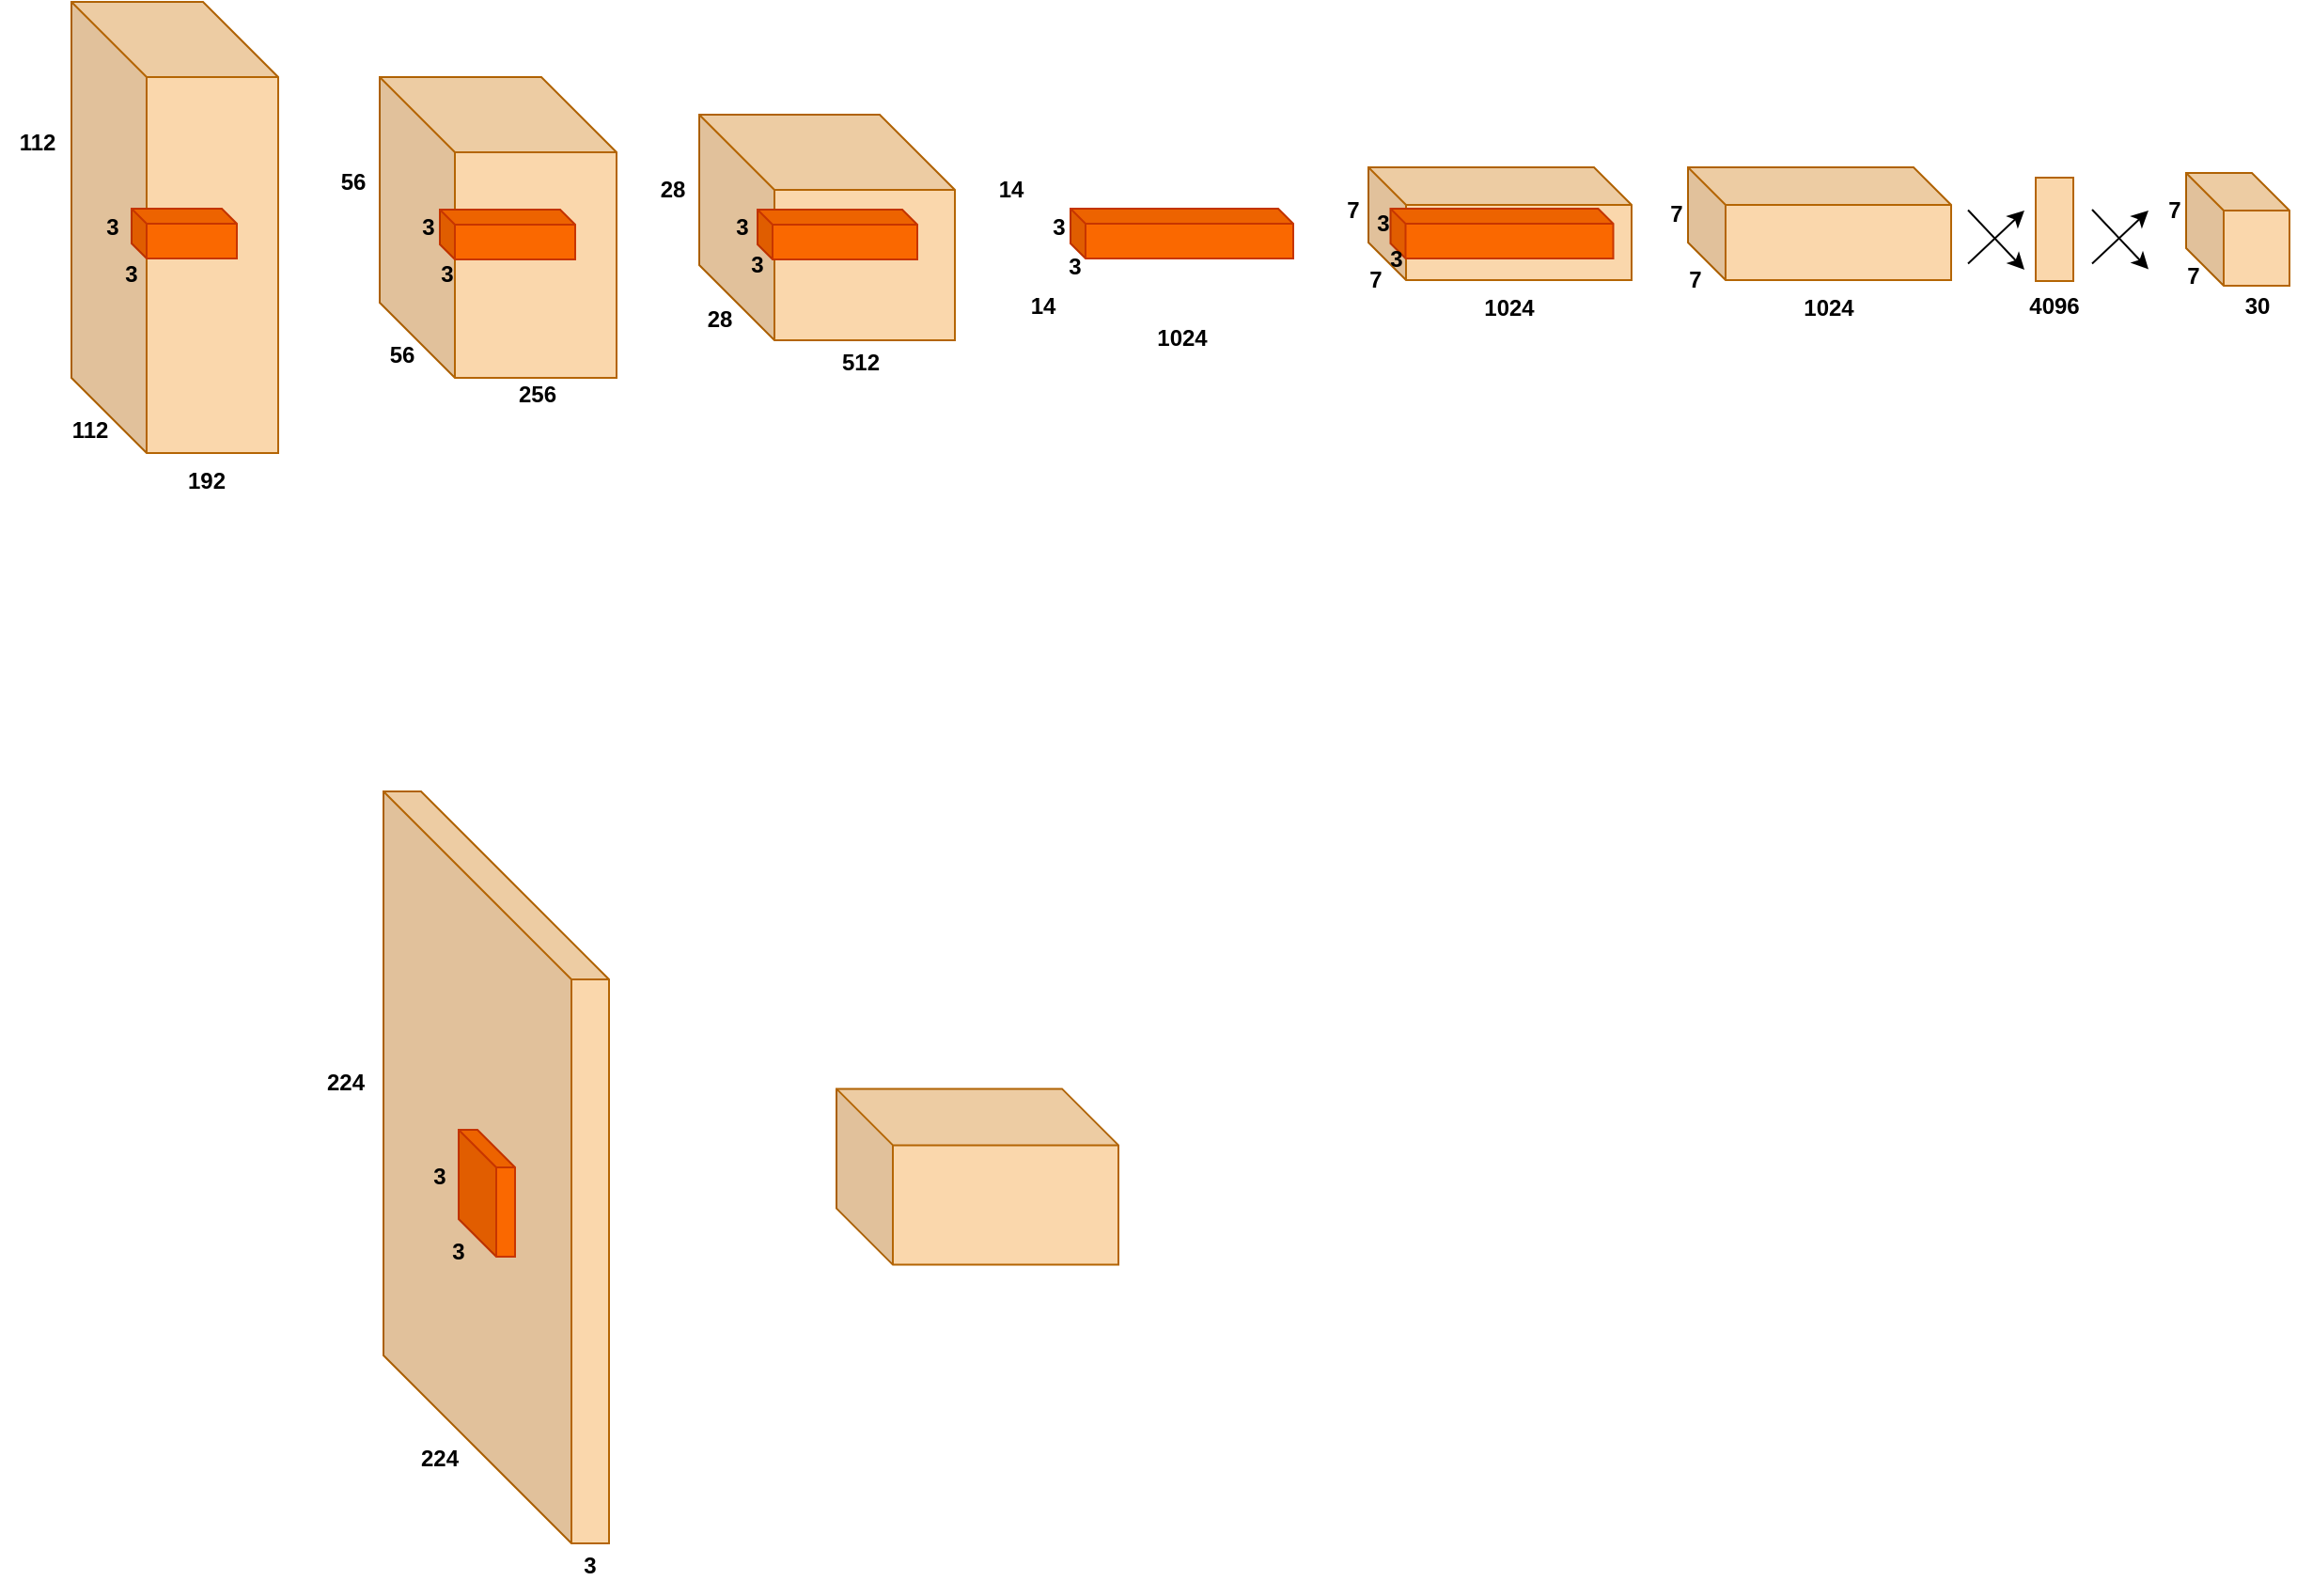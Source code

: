 <mxfile version="21.2.9" type="github">
  <diagram id="zFlVRU_5h1scILDpNqvU" name="Page-1">
    <mxGraphModel dx="1750" dy="977" grid="0" gridSize="10" guides="1" tooltips="1" connect="1" arrows="1" fold="1" page="1" pageScale="1" pageWidth="1654" pageHeight="1169" background="#FFFFFF" math="0" shadow="0">
      <root>
        <mxCell id="0" />
        <mxCell id="1" parent="0" />
        <mxCell id="fAfMOuDEGAaXCi6AJNAk-10" value="" style="shape=cube;whiteSpace=wrap;html=1;boundedLbl=1;backgroundOutline=1;darkOpacity=0.05;darkOpacity2=0.1;size=100;perimeterSpacing=0;strokeColor=#b46504;fillColor=#fad7ac;" parent="1" vertex="1">
          <mxGeometry x="396" y="780" width="120" height="400" as="geometry" />
        </mxCell>
        <mxCell id="fAfMOuDEGAaXCi6AJNAk-14" value="3" style="text;html=1;strokeColor=none;fillColor=none;align=center;verticalAlign=middle;whiteSpace=wrap;rounded=0;fontStyle=1" parent="1" vertex="1">
          <mxGeometry x="486" y="1177" width="40" height="30" as="geometry" />
        </mxCell>
        <mxCell id="fAfMOuDEGAaXCi6AJNAk-15" value="224" style="text;html=1;strokeColor=none;fillColor=none;align=center;verticalAlign=middle;whiteSpace=wrap;rounded=0;fontStyle=1" parent="1" vertex="1">
          <mxGeometry x="406" y="1120" width="40" height="30" as="geometry" />
        </mxCell>
        <mxCell id="fAfMOuDEGAaXCi6AJNAk-16" value="224" style="text;html=1;strokeColor=none;fillColor=none;align=center;verticalAlign=middle;whiteSpace=wrap;rounded=0;fontStyle=1" parent="1" vertex="1">
          <mxGeometry x="356" y="920" width="40" height="30" as="geometry" />
        </mxCell>
        <mxCell id="fAfMOuDEGAaXCi6AJNAk-18" value="3" style="text;html=1;strokeColor=none;fillColor=none;align=center;verticalAlign=middle;whiteSpace=wrap;rounded=0;fontStyle=1" parent="1" vertex="1">
          <mxGeometry x="416" y="1010" width="40" height="30" as="geometry" />
        </mxCell>
        <mxCell id="fAfMOuDEGAaXCi6AJNAk-19" value="3" style="text;html=1;strokeColor=none;fillColor=none;align=center;verticalAlign=middle;whiteSpace=wrap;rounded=0;fontStyle=1" parent="1" vertex="1">
          <mxGeometry x="406" y="970" width="40" height="30" as="geometry" />
        </mxCell>
        <mxCell id="fAfMOuDEGAaXCi6AJNAk-21" value="" style="shape=cube;whiteSpace=wrap;html=1;boundedLbl=1;backgroundOutline=1;darkOpacity=0.05;darkOpacity2=0.1;strokeColor=#b46504;fillColor=#fad7ac;size=40;" parent="1" vertex="1">
          <mxGeometry x="230" y="360" width="110" height="240" as="geometry" />
        </mxCell>
        <mxCell id="fAfMOuDEGAaXCi6AJNAk-23" value="" style="shape=cube;whiteSpace=wrap;html=1;boundedLbl=1;backgroundOutline=1;darkOpacity=0.05;darkOpacity2=0.1;strokeColor=#C73500;fillColor=#fa6800;fontColor=#000000;size=8;" parent="1" vertex="1">
          <mxGeometry x="262" y="470" width="56" height="26.5" as="geometry" />
        </mxCell>
        <mxCell id="fAfMOuDEGAaXCi6AJNAk-24" value="3" style="text;html=1;strokeColor=none;fillColor=none;align=center;verticalAlign=middle;whiteSpace=wrap;rounded=0;fontStyle=1" parent="1" vertex="1">
          <mxGeometry x="242" y="489.5" width="40" height="30" as="geometry" />
        </mxCell>
        <mxCell id="fAfMOuDEGAaXCi6AJNAk-25" value="3" style="text;html=1;strokeColor=none;fillColor=none;align=center;verticalAlign=middle;whiteSpace=wrap;rounded=0;fontStyle=1" parent="1" vertex="1">
          <mxGeometry x="232" y="464.5" width="40" height="30" as="geometry" />
        </mxCell>
        <mxCell id="fAfMOuDEGAaXCi6AJNAk-26" value="112" style="text;html=1;strokeColor=none;fillColor=none;align=center;verticalAlign=middle;whiteSpace=wrap;rounded=0;fontStyle=1" parent="1" vertex="1">
          <mxGeometry x="192" y="420" width="40" height="30" as="geometry" />
        </mxCell>
        <mxCell id="fAfMOuDEGAaXCi6AJNAk-27" value="112" style="text;html=1;strokeColor=none;fillColor=none;align=center;verticalAlign=middle;whiteSpace=wrap;rounded=0;fontStyle=1" parent="1" vertex="1">
          <mxGeometry x="220" y="573" width="40" height="30" as="geometry" />
        </mxCell>
        <mxCell id="fAfMOuDEGAaXCi6AJNAk-28" value="192" style="text;html=1;strokeColor=none;fillColor=none;align=center;verticalAlign=middle;whiteSpace=wrap;rounded=0;fontStyle=1" parent="1" vertex="1">
          <mxGeometry x="282" y="600" width="40" height="30" as="geometry" />
        </mxCell>
        <mxCell id="fAfMOuDEGAaXCi6AJNAk-29" value="" style="shape=cube;whiteSpace=wrap;html=1;boundedLbl=1;backgroundOutline=1;darkOpacity=0.05;darkOpacity2=0.1;strokeColor=#b46504;fillColor=#fad7ac;size=40;" parent="1" vertex="1">
          <mxGeometry x="394" y="400" width="126" height="160" as="geometry" />
        </mxCell>
        <mxCell id="fAfMOuDEGAaXCi6AJNAk-31" value="" style="shape=cube;whiteSpace=wrap;html=1;boundedLbl=1;backgroundOutline=1;darkOpacity=0.05;darkOpacity2=0.1;strokeColor=#C73500;fillColor=#fa6800;fontColor=#000000;" parent="1" vertex="1">
          <mxGeometry x="436" y="960" width="30" height="67.5" as="geometry" />
        </mxCell>
        <mxCell id="fAfMOuDEGAaXCi6AJNAk-33" value="56" style="text;html=1;strokeColor=none;fillColor=none;align=center;verticalAlign=middle;whiteSpace=wrap;rounded=0;fontStyle=1" parent="1" vertex="1">
          <mxGeometry x="360" y="440.5" width="40" height="30" as="geometry" />
        </mxCell>
        <mxCell id="fAfMOuDEGAaXCi6AJNAk-34" value="56" style="text;html=1;strokeColor=none;fillColor=none;align=center;verticalAlign=middle;whiteSpace=wrap;rounded=0;fontStyle=1" parent="1" vertex="1">
          <mxGeometry x="386" y="540" width="40" height="15" as="geometry" />
        </mxCell>
        <mxCell id="fAfMOuDEGAaXCi6AJNAk-35" value="" style="shape=cube;whiteSpace=wrap;html=1;boundedLbl=1;backgroundOutline=1;darkOpacity=0.05;darkOpacity2=0.1;strokeColor=#C73500;fillColor=#fa6800;fontColor=#000000;size=8;" parent="1" vertex="1">
          <mxGeometry x="426" y="470.5" width="72" height="26.5" as="geometry" />
        </mxCell>
        <mxCell id="fAfMOuDEGAaXCi6AJNAk-36" value="3" style="text;html=1;strokeColor=none;fillColor=none;align=center;verticalAlign=middle;whiteSpace=wrap;rounded=0;fontStyle=1" parent="1" vertex="1">
          <mxGeometry x="410" y="490" width="40" height="30" as="geometry" />
        </mxCell>
        <mxCell id="fAfMOuDEGAaXCi6AJNAk-37" value="3" style="text;html=1;strokeColor=none;fillColor=none;align=center;verticalAlign=middle;whiteSpace=wrap;rounded=0;fontStyle=1" parent="1" vertex="1">
          <mxGeometry x="400" y="465" width="40" height="30" as="geometry" />
        </mxCell>
        <mxCell id="fAfMOuDEGAaXCi6AJNAk-38" value="" style="shape=cube;whiteSpace=wrap;html=1;boundedLbl=1;backgroundOutline=1;darkOpacity=0.05;darkOpacity2=0.1;strokeColor=#b46504;fillColor=#fad7ac;size=40;" parent="1" vertex="1">
          <mxGeometry x="564" y="420" width="136" height="120" as="geometry" />
        </mxCell>
        <mxCell id="fAfMOuDEGAaXCi6AJNAk-39" value="256" style="text;html=1;strokeColor=none;fillColor=none;align=center;verticalAlign=middle;whiteSpace=wrap;rounded=0;fontStyle=1" parent="1" vertex="1">
          <mxGeometry x="458" y="554" width="40" height="30" as="geometry" />
        </mxCell>
        <mxCell id="fAfMOuDEGAaXCi6AJNAk-40" value="512" style="text;html=1;strokeColor=none;fillColor=none;align=center;verticalAlign=middle;whiteSpace=wrap;rounded=0;fontStyle=1" parent="1" vertex="1">
          <mxGeometry x="630" y="536.5" width="40" height="30" as="geometry" />
        </mxCell>
        <mxCell id="fAfMOuDEGAaXCi6AJNAk-41" value="" style="shape=cube;whiteSpace=wrap;html=1;boundedLbl=1;backgroundOutline=1;darkOpacity=0.05;darkOpacity2=0.1;strokeColor=#C73500;fillColor=#fa6800;fontColor=#000000;size=8;" parent="1" vertex="1">
          <mxGeometry x="595" y="470.5" width="85" height="26.5" as="geometry" />
        </mxCell>
        <mxCell id="fAfMOuDEGAaXCi6AJNAk-42" value="3" style="text;html=1;strokeColor=none;fillColor=none;align=center;verticalAlign=middle;whiteSpace=wrap;rounded=0;fontStyle=1" parent="1" vertex="1">
          <mxGeometry x="575" y="485" width="40" height="30" as="geometry" />
        </mxCell>
        <mxCell id="fAfMOuDEGAaXCi6AJNAk-43" value="3" style="text;html=1;strokeColor=none;fillColor=none;align=center;verticalAlign=middle;whiteSpace=wrap;rounded=0;fontStyle=1" parent="1" vertex="1">
          <mxGeometry x="567" y="465" width="40" height="30" as="geometry" />
        </mxCell>
        <mxCell id="fAfMOuDEGAaXCi6AJNAk-47" value="28" style="text;html=1;strokeColor=none;fillColor=none;align=center;verticalAlign=middle;whiteSpace=wrap;rounded=0;fontStyle=1" parent="1" vertex="1">
          <mxGeometry x="530" y="445" width="40" height="30" as="geometry" />
        </mxCell>
        <mxCell id="fAfMOuDEGAaXCi6AJNAk-49" value="28" style="text;html=1;strokeColor=none;fillColor=none;align=center;verticalAlign=middle;whiteSpace=wrap;rounded=0;fontStyle=1" parent="1" vertex="1">
          <mxGeometry x="555" y="514" width="40" height="30" as="geometry" />
        </mxCell>
        <mxCell id="fAfMOuDEGAaXCi6AJNAk-51" value="" style="shape=cube;whiteSpace=wrap;html=1;boundedLbl=1;backgroundOutline=1;darkOpacity=0.05;darkOpacity2=0.1;strokeColor=#b46504;fillColor=#fad7ac;size=30;" parent="1" vertex="1">
          <mxGeometry x="637" y="938.19" width="150" height="93.62" as="geometry" />
        </mxCell>
        <mxCell id="fAfMOuDEGAaXCi6AJNAk-52" value="1024" style="text;html=1;strokeColor=none;fillColor=none;align=center;verticalAlign=middle;whiteSpace=wrap;rounded=0;fontStyle=1" parent="1" vertex="1">
          <mxGeometry x="800.75" y="524" width="40" height="30" as="geometry" />
        </mxCell>
        <mxCell id="fAfMOuDEGAaXCi6AJNAk-53" value="14" style="text;html=1;strokeColor=none;fillColor=none;align=center;verticalAlign=middle;whiteSpace=wrap;rounded=0;fontStyle=1" parent="1" vertex="1">
          <mxGeometry x="710" y="445" width="40" height="30" as="geometry" />
        </mxCell>
        <mxCell id="fAfMOuDEGAaXCi6AJNAk-54" value="14" style="text;html=1;strokeColor=none;fillColor=none;align=center;verticalAlign=middle;whiteSpace=wrap;rounded=0;fontStyle=1" parent="1" vertex="1">
          <mxGeometry x="727" y="506.5" width="40" height="30" as="geometry" />
        </mxCell>
        <mxCell id="fAfMOuDEGAaXCi6AJNAk-55" value="" style="shape=cube;whiteSpace=wrap;html=1;boundedLbl=1;backgroundOutline=1;darkOpacity=0.05;darkOpacity2=0.1;strokeColor=#C73500;fillColor=#fa6800;fontColor=#000000;size=8;" parent="1" vertex="1">
          <mxGeometry x="761.5" y="470" width="118.5" height="26.5" as="geometry" />
        </mxCell>
        <mxCell id="fAfMOuDEGAaXCi6AJNAk-56" value="3" style="text;html=1;strokeColor=none;fillColor=none;align=center;verticalAlign=middle;whiteSpace=wrap;rounded=0;fontStyle=1" parent="1" vertex="1">
          <mxGeometry x="744" y="486" width="40" height="30" as="geometry" />
        </mxCell>
        <mxCell id="fAfMOuDEGAaXCi6AJNAk-57" value="3" style="text;html=1;strokeColor=none;fillColor=none;align=center;verticalAlign=middle;whiteSpace=wrap;rounded=0;fontStyle=1" parent="1" vertex="1">
          <mxGeometry x="740" y="465" width="31" height="30" as="geometry" />
        </mxCell>
        <mxCell id="fAfMOuDEGAaXCi6AJNAk-59" value="" style="shape=cube;whiteSpace=wrap;html=1;boundedLbl=1;backgroundOutline=1;darkOpacity=0.05;darkOpacity2=0.1;strokeColor=#b46504;fillColor=#fad7ac;size=20;" parent="1" vertex="1">
          <mxGeometry x="920" y="448" width="140" height="60" as="geometry" />
        </mxCell>
        <mxCell id="fAfMOuDEGAaXCi6AJNAk-60" value="" style="shape=cube;whiteSpace=wrap;html=1;boundedLbl=1;backgroundOutline=1;darkOpacity=0.05;darkOpacity2=0.1;strokeColor=#C73500;fillColor=#fa6800;fontColor=#000000;size=8;" parent="1" vertex="1">
          <mxGeometry x="931.75" y="470" width="118.5" height="26.5" as="geometry" />
        </mxCell>
        <mxCell id="fAfMOuDEGAaXCi6AJNAk-61" value="7" style="text;html=1;strokeColor=none;fillColor=none;align=center;verticalAlign=middle;whiteSpace=wrap;rounded=0;fontStyle=1" parent="1" vertex="1">
          <mxGeometry x="891.75" y="456" width="40" height="30" as="geometry" />
        </mxCell>
        <mxCell id="fAfMOuDEGAaXCi6AJNAk-63" value="7" style="text;html=1;strokeColor=none;fillColor=none;align=center;verticalAlign=middle;whiteSpace=wrap;rounded=0;fontStyle=1" parent="1" vertex="1">
          <mxGeometry x="904" y="492.5" width="40" height="30" as="geometry" />
        </mxCell>
        <mxCell id="fAfMOuDEGAaXCi6AJNAk-64" value="3" style="text;html=1;strokeColor=none;fillColor=none;align=center;verticalAlign=middle;whiteSpace=wrap;rounded=0;fontStyle=1" parent="1" vertex="1">
          <mxGeometry x="915" y="464.5" width="26" height="26.5" as="geometry" />
        </mxCell>
        <mxCell id="fAfMOuDEGAaXCi6AJNAk-65" value="3" style="text;html=1;strokeColor=none;fillColor=none;align=center;verticalAlign=middle;whiteSpace=wrap;rounded=0;fontStyle=1" parent="1" vertex="1">
          <mxGeometry x="915" y="482" width="40" height="30" as="geometry" />
        </mxCell>
        <mxCell id="fAfMOuDEGAaXCi6AJNAk-66" value="1024" style="text;html=1;strokeColor=none;fillColor=none;align=center;verticalAlign=middle;whiteSpace=wrap;rounded=0;fontStyle=1" parent="1" vertex="1">
          <mxGeometry x="975" y="508" width="40" height="30" as="geometry" />
        </mxCell>
        <mxCell id="fAfMOuDEGAaXCi6AJNAk-79" value="" style="shape=cube;whiteSpace=wrap;html=1;boundedLbl=1;backgroundOutline=1;darkOpacity=0.05;darkOpacity2=0.1;strokeColor=#b46504;fillColor=#fad7ac;size=20;" parent="1" vertex="1">
          <mxGeometry x="1090" y="448" width="140" height="60" as="geometry" />
        </mxCell>
        <mxCell id="fAfMOuDEGAaXCi6AJNAk-81" value="7" style="text;html=1;strokeColor=none;fillColor=none;align=center;verticalAlign=middle;whiteSpace=wrap;rounded=0;fontStyle=1" parent="1" vertex="1">
          <mxGeometry x="1074" y="492.5" width="40" height="30" as="geometry" />
        </mxCell>
        <mxCell id="fAfMOuDEGAaXCi6AJNAk-84" value="1024" style="text;html=1;strokeColor=none;fillColor=none;align=center;verticalAlign=middle;whiteSpace=wrap;rounded=0;fontStyle=1" parent="1" vertex="1">
          <mxGeometry x="1145" y="508" width="40" height="30" as="geometry" />
        </mxCell>
        <mxCell id="fAfMOuDEGAaXCi6AJNAk-85" value="7" style="text;html=1;strokeColor=none;fillColor=none;align=center;verticalAlign=middle;whiteSpace=wrap;rounded=0;fontStyle=1" parent="1" vertex="1">
          <mxGeometry x="1064" y="458" width="40" height="30" as="geometry" />
        </mxCell>
        <mxCell id="fAfMOuDEGAaXCi6AJNAk-86" value="" style="rounded=0;whiteSpace=wrap;html=1;strokeColor=#b46504;fillColor=#fad7ac;rotation=90;" parent="1" vertex="1">
          <mxGeometry x="1257.5" y="471" width="55" height="20" as="geometry" />
        </mxCell>
        <mxCell id="fAfMOuDEGAaXCi6AJNAk-87" value="4096" style="text;html=1;strokeColor=none;fillColor=none;align=center;verticalAlign=middle;whiteSpace=wrap;rounded=0;fontStyle=1" parent="1" vertex="1">
          <mxGeometry x="1265" y="506.5" width="40" height="30" as="geometry" />
        </mxCell>
        <mxCell id="fAfMOuDEGAaXCi6AJNAk-88" value="" style="endArrow=classic;html=1;" parent="1" edge="1">
          <mxGeometry width="50" height="50" relative="1" as="geometry">
            <mxPoint x="1239" y="499.25" as="sourcePoint" />
            <mxPoint x="1269" y="471" as="targetPoint" />
          </mxGeometry>
        </mxCell>
        <mxCell id="fAfMOuDEGAaXCi6AJNAk-90" value="" style="endArrow=classic;html=1;" parent="1" edge="1">
          <mxGeometry width="50" height="50" relative="1" as="geometry">
            <mxPoint x="1239" y="470.75" as="sourcePoint" />
            <mxPoint x="1269" y="502.5" as="targetPoint" />
          </mxGeometry>
        </mxCell>
        <mxCell id="fAfMOuDEGAaXCi6AJNAk-91" value="" style="shape=cube;whiteSpace=wrap;html=1;boundedLbl=1;backgroundOutline=1;darkOpacity=0.05;darkOpacity2=0.1;strokeColor=#b46504;fillColor=#fad7ac;size=20;" parent="1" vertex="1">
          <mxGeometry x="1355" y="451" width="55" height="60" as="geometry" />
        </mxCell>
        <mxCell id="fAfMOuDEGAaXCi6AJNAk-92" value="30" style="text;html=1;strokeColor=none;fillColor=none;align=center;verticalAlign=middle;whiteSpace=wrap;rounded=0;fontStyle=1" parent="1" vertex="1">
          <mxGeometry x="1373" y="507" width="40" height="30" as="geometry" />
        </mxCell>
        <mxCell id="fAfMOuDEGAaXCi6AJNAk-93" value="7" style="text;html=1;strokeColor=none;fillColor=none;align=center;verticalAlign=middle;whiteSpace=wrap;rounded=0;fontStyle=1" parent="1" vertex="1">
          <mxGeometry x="1339" y="490.5" width="40" height="30" as="geometry" />
        </mxCell>
        <mxCell id="fAfMOuDEGAaXCi6AJNAk-94" value="7" style="text;html=1;strokeColor=none;fillColor=none;align=center;verticalAlign=middle;whiteSpace=wrap;rounded=0;fontStyle=1" parent="1" vertex="1">
          <mxGeometry x="1329" y="456" width="40" height="30" as="geometry" />
        </mxCell>
        <mxCell id="fAfMOuDEGAaXCi6AJNAk-106" value="" style="endArrow=classic;html=1;" parent="1" edge="1">
          <mxGeometry width="50" height="50" relative="1" as="geometry">
            <mxPoint x="1305" y="470.5" as="sourcePoint" />
            <mxPoint x="1335" y="502.25" as="targetPoint" />
          </mxGeometry>
        </mxCell>
        <mxCell id="fAfMOuDEGAaXCi6AJNAk-107" value="" style="endArrow=classic;html=1;" parent="1" edge="1">
          <mxGeometry width="50" height="50" relative="1" as="geometry">
            <mxPoint x="1305" y="499.25" as="sourcePoint" />
            <mxPoint x="1335" y="471" as="targetPoint" />
          </mxGeometry>
        </mxCell>
      </root>
    </mxGraphModel>
  </diagram>
</mxfile>
